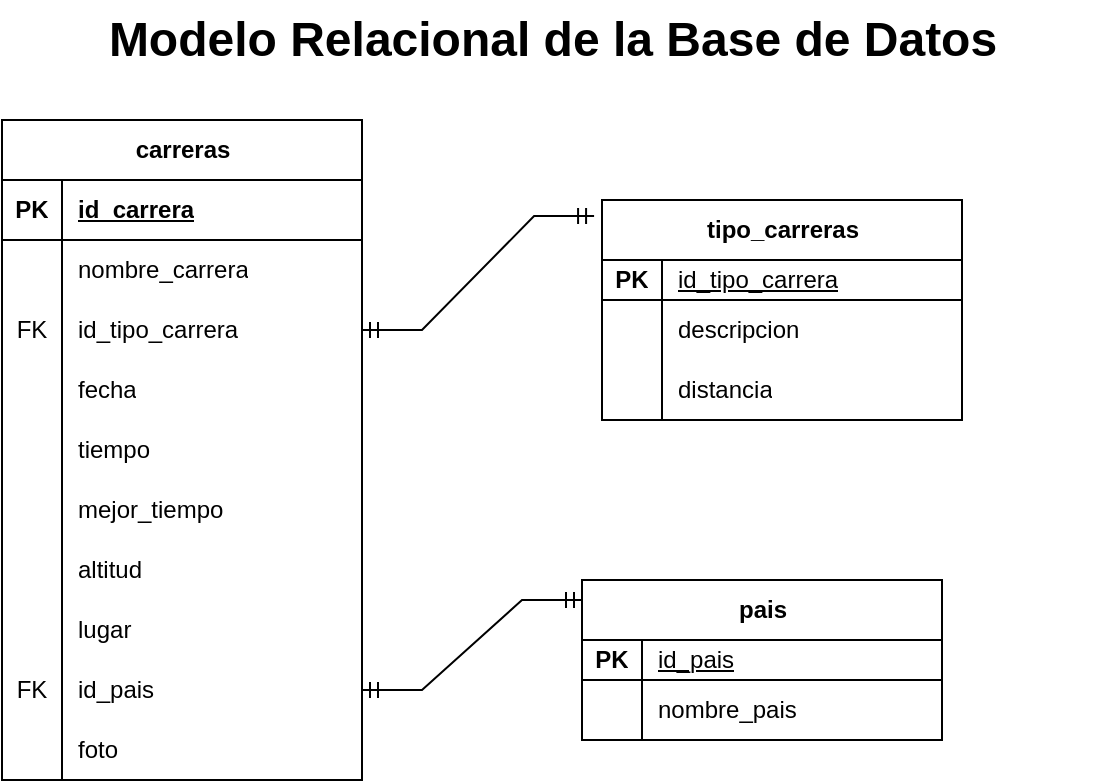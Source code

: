 <mxfile version="24.0.4" type="github">
  <diagram name="Página-1" id="4qHOEoSCcz_d3k9NXdjs">
    <mxGraphModel dx="954" dy="581" grid="1" gridSize="10" guides="1" tooltips="1" connect="1" arrows="1" fold="1" page="1" pageScale="1" pageWidth="827" pageHeight="1169" math="0" shadow="0">
      <root>
        <mxCell id="0" />
        <mxCell id="1" parent="0" />
        <mxCell id="Z_H1rVQKkS2PrK7LQjd5-1" value="carreras" style="shape=table;startSize=30;container=1;collapsible=1;childLayout=tableLayout;fixedRows=1;rowLines=0;fontStyle=1;align=center;resizeLast=1;html=1;" vertex="1" parent="1">
          <mxGeometry x="150" y="70" width="180" height="330" as="geometry" />
        </mxCell>
        <mxCell id="Z_H1rVQKkS2PrK7LQjd5-2" value="" style="shape=tableRow;horizontal=0;startSize=0;swimlaneHead=0;swimlaneBody=0;fillColor=none;collapsible=0;dropTarget=0;points=[[0,0.5],[1,0.5]];portConstraint=eastwest;top=0;left=0;right=0;bottom=1;" vertex="1" parent="Z_H1rVQKkS2PrK7LQjd5-1">
          <mxGeometry y="30" width="180" height="30" as="geometry" />
        </mxCell>
        <mxCell id="Z_H1rVQKkS2PrK7LQjd5-3" value="PK" style="shape=partialRectangle;connectable=0;fillColor=none;top=0;left=0;bottom=0;right=0;fontStyle=1;overflow=hidden;whiteSpace=wrap;html=1;" vertex="1" parent="Z_H1rVQKkS2PrK7LQjd5-2">
          <mxGeometry width="30" height="30" as="geometry">
            <mxRectangle width="30" height="30" as="alternateBounds" />
          </mxGeometry>
        </mxCell>
        <mxCell id="Z_H1rVQKkS2PrK7LQjd5-4" value="id_carrera" style="shape=partialRectangle;connectable=0;fillColor=none;top=0;left=0;bottom=0;right=0;align=left;spacingLeft=6;fontStyle=5;overflow=hidden;whiteSpace=wrap;html=1;" vertex="1" parent="Z_H1rVQKkS2PrK7LQjd5-2">
          <mxGeometry x="30" width="150" height="30" as="geometry">
            <mxRectangle width="150" height="30" as="alternateBounds" />
          </mxGeometry>
        </mxCell>
        <mxCell id="Z_H1rVQKkS2PrK7LQjd5-5" value="" style="shape=tableRow;horizontal=0;startSize=0;swimlaneHead=0;swimlaneBody=0;fillColor=none;collapsible=0;dropTarget=0;points=[[0,0.5],[1,0.5]];portConstraint=eastwest;top=0;left=0;right=0;bottom=0;" vertex="1" parent="Z_H1rVQKkS2PrK7LQjd5-1">
          <mxGeometry y="60" width="180" height="30" as="geometry" />
        </mxCell>
        <mxCell id="Z_H1rVQKkS2PrK7LQjd5-6" value="" style="shape=partialRectangle;connectable=0;fillColor=none;top=0;left=0;bottom=0;right=0;editable=1;overflow=hidden;whiteSpace=wrap;html=1;" vertex="1" parent="Z_H1rVQKkS2PrK7LQjd5-5">
          <mxGeometry width="30" height="30" as="geometry">
            <mxRectangle width="30" height="30" as="alternateBounds" />
          </mxGeometry>
        </mxCell>
        <mxCell id="Z_H1rVQKkS2PrK7LQjd5-7" value="nombre_carrera" style="shape=partialRectangle;connectable=0;fillColor=none;top=0;left=0;bottom=0;right=0;align=left;spacingLeft=6;overflow=hidden;whiteSpace=wrap;html=1;" vertex="1" parent="Z_H1rVQKkS2PrK7LQjd5-5">
          <mxGeometry x="30" width="150" height="30" as="geometry">
            <mxRectangle width="150" height="30" as="alternateBounds" />
          </mxGeometry>
        </mxCell>
        <mxCell id="Z_H1rVQKkS2PrK7LQjd5-8" value="" style="shape=tableRow;horizontal=0;startSize=0;swimlaneHead=0;swimlaneBody=0;fillColor=none;collapsible=0;dropTarget=0;points=[[0,0.5],[1,0.5]];portConstraint=eastwest;top=0;left=0;right=0;bottom=0;" vertex="1" parent="Z_H1rVQKkS2PrK7LQjd5-1">
          <mxGeometry y="90" width="180" height="30" as="geometry" />
        </mxCell>
        <mxCell id="Z_H1rVQKkS2PrK7LQjd5-9" value="FK" style="shape=partialRectangle;connectable=0;fillColor=none;top=0;left=0;bottom=0;right=0;editable=1;overflow=hidden;whiteSpace=wrap;html=1;" vertex="1" parent="Z_H1rVQKkS2PrK7LQjd5-8">
          <mxGeometry width="30" height="30" as="geometry">
            <mxRectangle width="30" height="30" as="alternateBounds" />
          </mxGeometry>
        </mxCell>
        <mxCell id="Z_H1rVQKkS2PrK7LQjd5-10" value="id_tipo_carrera" style="shape=partialRectangle;connectable=0;fillColor=none;top=0;left=0;bottom=0;right=0;align=left;spacingLeft=6;overflow=hidden;whiteSpace=wrap;html=1;" vertex="1" parent="Z_H1rVQKkS2PrK7LQjd5-8">
          <mxGeometry x="30" width="150" height="30" as="geometry">
            <mxRectangle width="150" height="30" as="alternateBounds" />
          </mxGeometry>
        </mxCell>
        <mxCell id="Z_H1rVQKkS2PrK7LQjd5-11" value="" style="shape=tableRow;horizontal=0;startSize=0;swimlaneHead=0;swimlaneBody=0;fillColor=none;collapsible=0;dropTarget=0;points=[[0,0.5],[1,0.5]];portConstraint=eastwest;top=0;left=0;right=0;bottom=0;" vertex="1" parent="Z_H1rVQKkS2PrK7LQjd5-1">
          <mxGeometry y="120" width="180" height="30" as="geometry" />
        </mxCell>
        <mxCell id="Z_H1rVQKkS2PrK7LQjd5-12" value="" style="shape=partialRectangle;connectable=0;fillColor=none;top=0;left=0;bottom=0;right=0;editable=1;overflow=hidden;whiteSpace=wrap;html=1;" vertex="1" parent="Z_H1rVQKkS2PrK7LQjd5-11">
          <mxGeometry width="30" height="30" as="geometry">
            <mxRectangle width="30" height="30" as="alternateBounds" />
          </mxGeometry>
        </mxCell>
        <mxCell id="Z_H1rVQKkS2PrK7LQjd5-13" value="fecha" style="shape=partialRectangle;connectable=0;fillColor=none;top=0;left=0;bottom=0;right=0;align=left;spacingLeft=6;overflow=hidden;whiteSpace=wrap;html=1;" vertex="1" parent="Z_H1rVQKkS2PrK7LQjd5-11">
          <mxGeometry x="30" width="150" height="30" as="geometry">
            <mxRectangle width="150" height="30" as="alternateBounds" />
          </mxGeometry>
        </mxCell>
        <mxCell id="Z_H1rVQKkS2PrK7LQjd5-40" value="" style="shape=tableRow;horizontal=0;startSize=0;swimlaneHead=0;swimlaneBody=0;fillColor=none;collapsible=0;dropTarget=0;points=[[0,0.5],[1,0.5]];portConstraint=eastwest;top=0;left=0;right=0;bottom=0;" vertex="1" parent="Z_H1rVQKkS2PrK7LQjd5-1">
          <mxGeometry y="150" width="180" height="30" as="geometry" />
        </mxCell>
        <mxCell id="Z_H1rVQKkS2PrK7LQjd5-41" value="" style="shape=partialRectangle;connectable=0;fillColor=none;top=0;left=0;bottom=0;right=0;editable=1;overflow=hidden;whiteSpace=wrap;html=1;" vertex="1" parent="Z_H1rVQKkS2PrK7LQjd5-40">
          <mxGeometry width="30" height="30" as="geometry">
            <mxRectangle width="30" height="30" as="alternateBounds" />
          </mxGeometry>
        </mxCell>
        <mxCell id="Z_H1rVQKkS2PrK7LQjd5-42" value="tiempo" style="shape=partialRectangle;connectable=0;fillColor=none;top=0;left=0;bottom=0;right=0;align=left;spacingLeft=6;overflow=hidden;whiteSpace=wrap;html=1;" vertex="1" parent="Z_H1rVQKkS2PrK7LQjd5-40">
          <mxGeometry x="30" width="150" height="30" as="geometry">
            <mxRectangle width="150" height="30" as="alternateBounds" />
          </mxGeometry>
        </mxCell>
        <mxCell id="Z_H1rVQKkS2PrK7LQjd5-43" value="" style="shape=tableRow;horizontal=0;startSize=0;swimlaneHead=0;swimlaneBody=0;fillColor=none;collapsible=0;dropTarget=0;points=[[0,0.5],[1,0.5]];portConstraint=eastwest;top=0;left=0;right=0;bottom=0;" vertex="1" parent="Z_H1rVQKkS2PrK7LQjd5-1">
          <mxGeometry y="180" width="180" height="30" as="geometry" />
        </mxCell>
        <mxCell id="Z_H1rVQKkS2PrK7LQjd5-44" value="" style="shape=partialRectangle;connectable=0;fillColor=none;top=0;left=0;bottom=0;right=0;editable=1;overflow=hidden;whiteSpace=wrap;html=1;" vertex="1" parent="Z_H1rVQKkS2PrK7LQjd5-43">
          <mxGeometry width="30" height="30" as="geometry">
            <mxRectangle width="30" height="30" as="alternateBounds" />
          </mxGeometry>
        </mxCell>
        <mxCell id="Z_H1rVQKkS2PrK7LQjd5-45" value="mejor_tiempo" style="shape=partialRectangle;connectable=0;fillColor=none;top=0;left=0;bottom=0;right=0;align=left;spacingLeft=6;overflow=hidden;whiteSpace=wrap;html=1;" vertex="1" parent="Z_H1rVQKkS2PrK7LQjd5-43">
          <mxGeometry x="30" width="150" height="30" as="geometry">
            <mxRectangle width="150" height="30" as="alternateBounds" />
          </mxGeometry>
        </mxCell>
        <mxCell id="Z_H1rVQKkS2PrK7LQjd5-46" value="" style="shape=tableRow;horizontal=0;startSize=0;swimlaneHead=0;swimlaneBody=0;fillColor=none;collapsible=0;dropTarget=0;points=[[0,0.5],[1,0.5]];portConstraint=eastwest;top=0;left=0;right=0;bottom=0;" vertex="1" parent="Z_H1rVQKkS2PrK7LQjd5-1">
          <mxGeometry y="210" width="180" height="30" as="geometry" />
        </mxCell>
        <mxCell id="Z_H1rVQKkS2PrK7LQjd5-47" value="" style="shape=partialRectangle;connectable=0;fillColor=none;top=0;left=0;bottom=0;right=0;editable=1;overflow=hidden;whiteSpace=wrap;html=1;" vertex="1" parent="Z_H1rVQKkS2PrK7LQjd5-46">
          <mxGeometry width="30" height="30" as="geometry">
            <mxRectangle width="30" height="30" as="alternateBounds" />
          </mxGeometry>
        </mxCell>
        <mxCell id="Z_H1rVQKkS2PrK7LQjd5-48" value="altitud" style="shape=partialRectangle;connectable=0;fillColor=none;top=0;left=0;bottom=0;right=0;align=left;spacingLeft=6;overflow=hidden;whiteSpace=wrap;html=1;" vertex="1" parent="Z_H1rVQKkS2PrK7LQjd5-46">
          <mxGeometry x="30" width="150" height="30" as="geometry">
            <mxRectangle width="150" height="30" as="alternateBounds" />
          </mxGeometry>
        </mxCell>
        <mxCell id="Z_H1rVQKkS2PrK7LQjd5-49" value="" style="shape=tableRow;horizontal=0;startSize=0;swimlaneHead=0;swimlaneBody=0;fillColor=none;collapsible=0;dropTarget=0;points=[[0,0.5],[1,0.5]];portConstraint=eastwest;top=0;left=0;right=0;bottom=0;" vertex="1" parent="Z_H1rVQKkS2PrK7LQjd5-1">
          <mxGeometry y="240" width="180" height="30" as="geometry" />
        </mxCell>
        <mxCell id="Z_H1rVQKkS2PrK7LQjd5-50" value="" style="shape=partialRectangle;connectable=0;fillColor=none;top=0;left=0;bottom=0;right=0;editable=1;overflow=hidden;whiteSpace=wrap;html=1;" vertex="1" parent="Z_H1rVQKkS2PrK7LQjd5-49">
          <mxGeometry width="30" height="30" as="geometry">
            <mxRectangle width="30" height="30" as="alternateBounds" />
          </mxGeometry>
        </mxCell>
        <mxCell id="Z_H1rVQKkS2PrK7LQjd5-51" value="lugar" style="shape=partialRectangle;connectable=0;fillColor=none;top=0;left=0;bottom=0;right=0;align=left;spacingLeft=6;overflow=hidden;whiteSpace=wrap;html=1;" vertex="1" parent="Z_H1rVQKkS2PrK7LQjd5-49">
          <mxGeometry x="30" width="150" height="30" as="geometry">
            <mxRectangle width="150" height="30" as="alternateBounds" />
          </mxGeometry>
        </mxCell>
        <mxCell id="Z_H1rVQKkS2PrK7LQjd5-52" value="" style="shape=tableRow;horizontal=0;startSize=0;swimlaneHead=0;swimlaneBody=0;fillColor=none;collapsible=0;dropTarget=0;points=[[0,0.5],[1,0.5]];portConstraint=eastwest;top=0;left=0;right=0;bottom=0;" vertex="1" parent="Z_H1rVQKkS2PrK7LQjd5-1">
          <mxGeometry y="270" width="180" height="30" as="geometry" />
        </mxCell>
        <mxCell id="Z_H1rVQKkS2PrK7LQjd5-53" value="FK" style="shape=partialRectangle;connectable=0;fillColor=none;top=0;left=0;bottom=0;right=0;editable=1;overflow=hidden;whiteSpace=wrap;html=1;" vertex="1" parent="Z_H1rVQKkS2PrK7LQjd5-52">
          <mxGeometry width="30" height="30" as="geometry">
            <mxRectangle width="30" height="30" as="alternateBounds" />
          </mxGeometry>
        </mxCell>
        <mxCell id="Z_H1rVQKkS2PrK7LQjd5-54" value="id_pais" style="shape=partialRectangle;connectable=0;fillColor=none;top=0;left=0;bottom=0;right=0;align=left;spacingLeft=6;overflow=hidden;whiteSpace=wrap;html=1;" vertex="1" parent="Z_H1rVQKkS2PrK7LQjd5-52">
          <mxGeometry x="30" width="150" height="30" as="geometry">
            <mxRectangle width="150" height="30" as="alternateBounds" />
          </mxGeometry>
        </mxCell>
        <mxCell id="Z_H1rVQKkS2PrK7LQjd5-55" value="" style="shape=tableRow;horizontal=0;startSize=0;swimlaneHead=0;swimlaneBody=0;fillColor=none;collapsible=0;dropTarget=0;points=[[0,0.5],[1,0.5]];portConstraint=eastwest;top=0;left=0;right=0;bottom=0;" vertex="1" parent="Z_H1rVQKkS2PrK7LQjd5-1">
          <mxGeometry y="300" width="180" height="30" as="geometry" />
        </mxCell>
        <mxCell id="Z_H1rVQKkS2PrK7LQjd5-56" value="" style="shape=partialRectangle;connectable=0;fillColor=none;top=0;left=0;bottom=0;right=0;editable=1;overflow=hidden;whiteSpace=wrap;html=1;" vertex="1" parent="Z_H1rVQKkS2PrK7LQjd5-55">
          <mxGeometry width="30" height="30" as="geometry">
            <mxRectangle width="30" height="30" as="alternateBounds" />
          </mxGeometry>
        </mxCell>
        <mxCell id="Z_H1rVQKkS2PrK7LQjd5-57" value="foto" style="shape=partialRectangle;connectable=0;fillColor=none;top=0;left=0;bottom=0;right=0;align=left;spacingLeft=6;overflow=hidden;whiteSpace=wrap;html=1;" vertex="1" parent="Z_H1rVQKkS2PrK7LQjd5-55">
          <mxGeometry x="30" width="150" height="30" as="geometry">
            <mxRectangle width="150" height="30" as="alternateBounds" />
          </mxGeometry>
        </mxCell>
        <mxCell id="Z_H1rVQKkS2PrK7LQjd5-61" value="tipo_carreras" style="shape=table;startSize=30;container=1;collapsible=1;childLayout=tableLayout;fixedRows=1;rowLines=0;fontStyle=1;align=center;resizeLast=1;html=1;" vertex="1" parent="1">
          <mxGeometry x="450" y="110" width="180" height="110" as="geometry" />
        </mxCell>
        <mxCell id="Z_H1rVQKkS2PrK7LQjd5-62" value="" style="shape=tableRow;horizontal=0;startSize=0;swimlaneHead=0;swimlaneBody=0;fillColor=none;collapsible=0;dropTarget=0;points=[[0,0.5],[1,0.5]];portConstraint=eastwest;top=0;left=0;right=0;bottom=1;" vertex="1" parent="Z_H1rVQKkS2PrK7LQjd5-61">
          <mxGeometry y="30" width="180" height="20" as="geometry" />
        </mxCell>
        <mxCell id="Z_H1rVQKkS2PrK7LQjd5-63" value="PK" style="shape=partialRectangle;connectable=0;fillColor=none;top=0;left=0;bottom=0;right=0;fontStyle=1;overflow=hidden;whiteSpace=wrap;html=1;" vertex="1" parent="Z_H1rVQKkS2PrK7LQjd5-62">
          <mxGeometry width="30" height="20" as="geometry">
            <mxRectangle width="30" height="20" as="alternateBounds" />
          </mxGeometry>
        </mxCell>
        <mxCell id="Z_H1rVQKkS2PrK7LQjd5-64" value="&lt;span style=&quot;font-weight: 400;&quot;&gt;id_tipo_carrera&lt;/span&gt;" style="shape=partialRectangle;connectable=0;fillColor=none;top=0;left=0;bottom=0;right=0;align=left;spacingLeft=6;fontStyle=5;overflow=hidden;whiteSpace=wrap;html=1;" vertex="1" parent="Z_H1rVQKkS2PrK7LQjd5-62">
          <mxGeometry x="30" width="150" height="20" as="geometry">
            <mxRectangle width="150" height="20" as="alternateBounds" />
          </mxGeometry>
        </mxCell>
        <mxCell id="Z_H1rVQKkS2PrK7LQjd5-65" value="" style="shape=tableRow;horizontal=0;startSize=0;swimlaneHead=0;swimlaneBody=0;fillColor=none;collapsible=0;dropTarget=0;points=[[0,0.5],[1,0.5]];portConstraint=eastwest;top=0;left=0;right=0;bottom=0;" vertex="1" parent="Z_H1rVQKkS2PrK7LQjd5-61">
          <mxGeometry y="50" width="180" height="30" as="geometry" />
        </mxCell>
        <mxCell id="Z_H1rVQKkS2PrK7LQjd5-66" value="" style="shape=partialRectangle;connectable=0;fillColor=none;top=0;left=0;bottom=0;right=0;editable=1;overflow=hidden;whiteSpace=wrap;html=1;" vertex="1" parent="Z_H1rVQKkS2PrK7LQjd5-65">
          <mxGeometry width="30" height="30" as="geometry">
            <mxRectangle width="30" height="30" as="alternateBounds" />
          </mxGeometry>
        </mxCell>
        <mxCell id="Z_H1rVQKkS2PrK7LQjd5-67" value="descripcion" style="shape=partialRectangle;connectable=0;fillColor=none;top=0;left=0;bottom=0;right=0;align=left;spacingLeft=6;overflow=hidden;whiteSpace=wrap;html=1;" vertex="1" parent="Z_H1rVQKkS2PrK7LQjd5-65">
          <mxGeometry x="30" width="150" height="30" as="geometry">
            <mxRectangle width="150" height="30" as="alternateBounds" />
          </mxGeometry>
        </mxCell>
        <mxCell id="Z_H1rVQKkS2PrK7LQjd5-68" value="" style="shape=tableRow;horizontal=0;startSize=0;swimlaneHead=0;swimlaneBody=0;fillColor=none;collapsible=0;dropTarget=0;points=[[0,0.5],[1,0.5]];portConstraint=eastwest;top=0;left=0;right=0;bottom=0;" vertex="1" parent="Z_H1rVQKkS2PrK7LQjd5-61">
          <mxGeometry y="80" width="180" height="30" as="geometry" />
        </mxCell>
        <mxCell id="Z_H1rVQKkS2PrK7LQjd5-69" value="" style="shape=partialRectangle;connectable=0;fillColor=none;top=0;left=0;bottom=0;right=0;editable=1;overflow=hidden;whiteSpace=wrap;html=1;" vertex="1" parent="Z_H1rVQKkS2PrK7LQjd5-68">
          <mxGeometry width="30" height="30" as="geometry">
            <mxRectangle width="30" height="30" as="alternateBounds" />
          </mxGeometry>
        </mxCell>
        <mxCell id="Z_H1rVQKkS2PrK7LQjd5-70" value="distancia" style="shape=partialRectangle;connectable=0;fillColor=none;top=0;left=0;bottom=0;right=0;align=left;spacingLeft=6;overflow=hidden;whiteSpace=wrap;html=1;" vertex="1" parent="Z_H1rVQKkS2PrK7LQjd5-68">
          <mxGeometry x="30" width="150" height="30" as="geometry">
            <mxRectangle width="150" height="30" as="alternateBounds" />
          </mxGeometry>
        </mxCell>
        <mxCell id="Z_H1rVQKkS2PrK7LQjd5-87" value="pais" style="shape=table;startSize=30;container=1;collapsible=1;childLayout=tableLayout;fixedRows=1;rowLines=0;fontStyle=1;align=center;resizeLast=1;html=1;" vertex="1" parent="1">
          <mxGeometry x="440" y="300" width="180" height="80" as="geometry" />
        </mxCell>
        <mxCell id="Z_H1rVQKkS2PrK7LQjd5-88" value="" style="shape=tableRow;horizontal=0;startSize=0;swimlaneHead=0;swimlaneBody=0;fillColor=none;collapsible=0;dropTarget=0;points=[[0,0.5],[1,0.5]];portConstraint=eastwest;top=0;left=0;right=0;bottom=1;" vertex="1" parent="Z_H1rVQKkS2PrK7LQjd5-87">
          <mxGeometry y="30" width="180" height="20" as="geometry" />
        </mxCell>
        <mxCell id="Z_H1rVQKkS2PrK7LQjd5-89" value="PK" style="shape=partialRectangle;connectable=0;fillColor=none;top=0;left=0;bottom=0;right=0;fontStyle=1;overflow=hidden;whiteSpace=wrap;html=1;" vertex="1" parent="Z_H1rVQKkS2PrK7LQjd5-88">
          <mxGeometry width="30" height="20" as="geometry">
            <mxRectangle width="30" height="20" as="alternateBounds" />
          </mxGeometry>
        </mxCell>
        <mxCell id="Z_H1rVQKkS2PrK7LQjd5-90" value="&lt;span style=&quot;font-weight: 400;&quot;&gt;id_pais&lt;/span&gt;" style="shape=partialRectangle;connectable=0;fillColor=none;top=0;left=0;bottom=0;right=0;align=left;spacingLeft=6;fontStyle=5;overflow=hidden;whiteSpace=wrap;html=1;" vertex="1" parent="Z_H1rVQKkS2PrK7LQjd5-88">
          <mxGeometry x="30" width="150" height="20" as="geometry">
            <mxRectangle width="150" height="20" as="alternateBounds" />
          </mxGeometry>
        </mxCell>
        <mxCell id="Z_H1rVQKkS2PrK7LQjd5-91" value="" style="shape=tableRow;horizontal=0;startSize=0;swimlaneHead=0;swimlaneBody=0;fillColor=none;collapsible=0;dropTarget=0;points=[[0,0.5],[1,0.5]];portConstraint=eastwest;top=0;left=0;right=0;bottom=0;" vertex="1" parent="Z_H1rVQKkS2PrK7LQjd5-87">
          <mxGeometry y="50" width="180" height="30" as="geometry" />
        </mxCell>
        <mxCell id="Z_H1rVQKkS2PrK7LQjd5-92" value="" style="shape=partialRectangle;connectable=0;fillColor=none;top=0;left=0;bottom=0;right=0;editable=1;overflow=hidden;whiteSpace=wrap;html=1;" vertex="1" parent="Z_H1rVQKkS2PrK7LQjd5-91">
          <mxGeometry width="30" height="30" as="geometry">
            <mxRectangle width="30" height="30" as="alternateBounds" />
          </mxGeometry>
        </mxCell>
        <mxCell id="Z_H1rVQKkS2PrK7LQjd5-93" value="nombre_pais" style="shape=partialRectangle;connectable=0;fillColor=none;top=0;left=0;bottom=0;right=0;align=left;spacingLeft=6;overflow=hidden;whiteSpace=wrap;html=1;" vertex="1" parent="Z_H1rVQKkS2PrK7LQjd5-91">
          <mxGeometry x="30" width="150" height="30" as="geometry">
            <mxRectangle width="150" height="30" as="alternateBounds" />
          </mxGeometry>
        </mxCell>
        <mxCell id="Z_H1rVQKkS2PrK7LQjd5-100" value="" style="edgeStyle=entityRelationEdgeStyle;fontSize=12;html=1;endArrow=ERmandOne;startArrow=ERmandOne;rounded=0;entryX=-0.022;entryY=0.073;entryDx=0;entryDy=0;entryPerimeter=0;" edge="1" parent="1" source="Z_H1rVQKkS2PrK7LQjd5-8" target="Z_H1rVQKkS2PrK7LQjd5-61">
          <mxGeometry width="100" height="100" relative="1" as="geometry">
            <mxPoint x="260" y="330" as="sourcePoint" />
            <mxPoint x="360" y="230" as="targetPoint" />
            <Array as="points">
              <mxPoint x="260" y="200" />
            </Array>
          </mxGeometry>
        </mxCell>
        <mxCell id="Z_H1rVQKkS2PrK7LQjd5-101" value="" style="edgeStyle=entityRelationEdgeStyle;fontSize=12;html=1;endArrow=ERmandOne;startArrow=ERmandOne;rounded=0;entryX=0;entryY=0.125;entryDx=0;entryDy=0;entryPerimeter=0;" edge="1" parent="1" source="Z_H1rVQKkS2PrK7LQjd5-52" target="Z_H1rVQKkS2PrK7LQjd5-87">
          <mxGeometry width="100" height="100" relative="1" as="geometry">
            <mxPoint x="230" y="430" as="sourcePoint" />
            <mxPoint x="330" y="330" as="targetPoint" />
          </mxGeometry>
        </mxCell>
        <mxCell id="Z_H1rVQKkS2PrK7LQjd5-102" value="Modelo Relacional de la Base de Datos" style="text;strokeColor=none;fillColor=none;html=1;fontSize=24;fontStyle=1;verticalAlign=middle;align=center;" vertex="1" parent="1">
          <mxGeometry x="150" y="10" width="550" height="40" as="geometry" />
        </mxCell>
      </root>
    </mxGraphModel>
  </diagram>
</mxfile>
